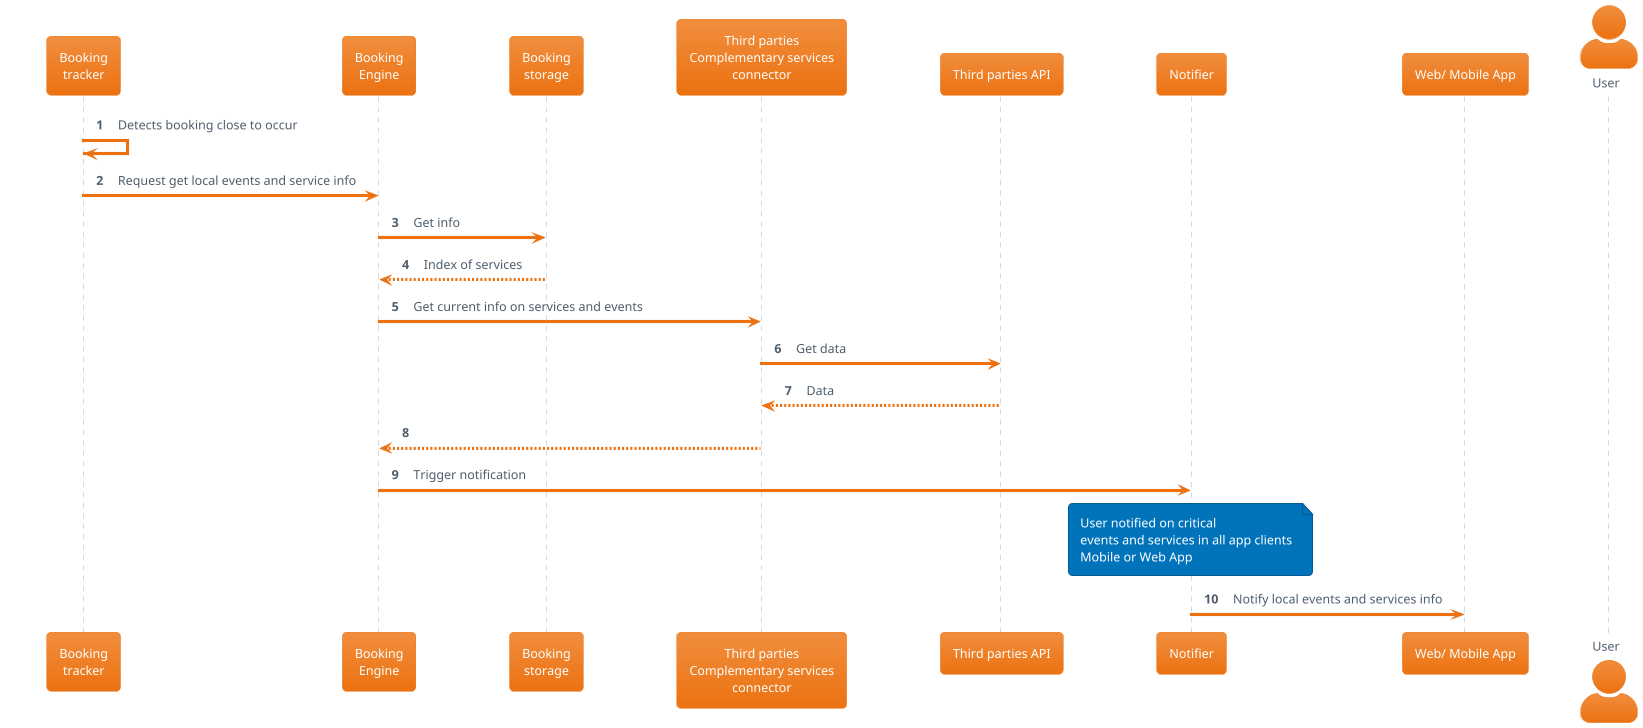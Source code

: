 @startuml notification_local_events
!theme aws-orange

skinparam BackgroundColor white
skinparam actorstyle awesome
autonumber 1

'participant "Mail\npoller" as mail_poller
'participant "Mail\nlistener" as mail_listener
'participant "Mail\nfilterer" as mail_filterer
'participant "Booking\nEngine" as booking_engine
'participant "Booking\nstorage" as booking_storage
'participant "Notifier" as notifier
'participant "Agency\nconnector" as agency_connector
'participant "GDS\nconnector" as gds_connector
'participant "Sharer" as sharer
'participant "Social Media\nconnector" as social_connector
'participant "Help\nGateway" as help_gateway
'participant "Data\nExporter" as data_exporter
'participant "Analytics\nGenerator" as analytics_generator
'participant "Analytics\nStorage" as analytics_storage
'participant "Analytics\nExporter" as analytics_exporter
'participant "Web" as web
'participant "App" as app

participant "Booking\ntracker" as booking_tracker
participant "Booking\nEngine" as booking_engine
participant "Booking\nstorage" as booking_storage
participant "Third parties\nComplementary services\nconnector" as third_parties_connector
participant "Third parties API" as third_parties_api
participant "Notifier" as notifier
participant "Web/ Mobile App" as app
actor "User" as user

booking_tracker -> booking_tracker: Detects booking close to occur
booking_tracker -> booking_engine: Request get local events and service info
booking_engine -> booking_storage: Get info
return Index of services
booking_engine -> third_parties_connector: Get current info on services and events
third_parties_connector -> third_parties_api: Get data
return Data
third_parties_connector --> booking_engine
booking_engine -> notifier: Trigger notification
note over notifier
    User notified on critical
    events and services in all app clients
    Mobile or Web App
end note
notifier -> app: Notify local events and services info
@enduml
